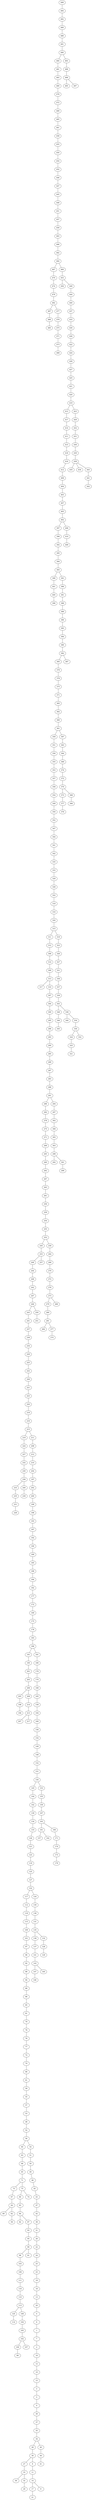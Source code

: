 graph {
  499 -- 494;
  494 -- 492;
  492 -- 489;
  489 -- 488;
  488 -- 491;
  491 -- 490;
  490 -- 484;
  484 -- 481;
  481 -- 483;
  483 -- 480;
  480 -- 478;
  478 -- 472;
  472 -- 469;
  469 -- 465;
  465 -- 461;
  461 -- 458;
  458 -- 455;
  455 -- 450;
  450 -- 454;
  454 -- 452;
  452 -- 446;
  446 -- 447;
  447 -- 445;
  445 -- 448;
  448 -- 451;
  451 -- 457;
  457 -- 459;
  459 -- 463;
  463 -- 466;
  466 -- 462;
  462 -- 464;
  464 -- 467;
  467 -- 470;
  470 -- 474;
  474 -- 479;
  479 -- 482;
  482 -- 487;
  487 -- 486;
  486 -- 485;
  482 -- 477;
  477 -- 476;
  476 -- 475;
  475 -- 471;
  471 -- 473;
  473 -- 468;
  464 -- 460;
  460 -- 453;
  453 -- 456;
  453 -- 449;
  449 -- 444;
  444 -- 440;
  440 -- 437;
  437 -- 433;
  433 -- 430;
  430 -- 426;
  426 -- 422;
  422 -- 424;
  424 -- 428;
  428 -- 427;
  427 -- 425;
  425 -- 421;
  421 -- 420;
  420 -- 419;
  419 -- 413;
  413 -- 417;
  417 -- 414;
  414 -- 411;
  411 -- 415;
  415 -- 418;
  418 -- 416;
  416 -- 412;
  412 -- 408;
  408 -- 404;
  404 -- 403;
  403 -- 407;
  407 -- 405;
  405 -- 402;
  402 -- 397;
  397 -- 396;
  396 -- 392;
  392 -- 395;
  395 -- 394;
  394 -- 393;
  393 -- 399;
  399 -- 401;
  401 -- 400;
  400 -- 398;
  393 -- 391;
  391 -- 386;
  386 -- 381;
  381 -- 388;
  388 -- 389;
  389 -- 390;
  390 -- 383;
  383 -- 384;
  384 -- 380;
  380 -- 382;
  382 -- 385;
  385 -- 379;
  379 -- 378;
  378 -- 375;
  375 -- 371;
  371 -- 365;
  365 -- 362;
  362 -- 360;
  360 -- 361;
  361 -- 359;
  359 -- 351;
  351 -- 356;
  356 -- 355;
  355 -- 353;
  353 -- 357;
  357 -- 358;
  358 -- 354;
  354 -- 349;
  349 -- 350;
  350 -- 352;
  352 -- 347;
  347 -- 344;
  344 -- 341;
  341 -- 342;
  342 -- 335;
  335 -- 333;
  333 -- 329;
  329 -- 328;
  328 -- 322;
  322 -- 318;
  318 -- 316;
  316 -- 320;
  320 -- 315;
  315 -- 311;
  311 -- 312;
  312 -- 308;
  308 -- 314;
  314 -- 309;
  309 -- 313;
  313 -- 317;
  313 -- 310;
  310 -- 307;
  307 -- 304;
  304 -- 300;
  300 -- 295;
  295 -- 296;
  296 -- 293;
  293 -- 290;
  290 -- 285;
  285 -- 289;
  289 -- 287;
  287 -- 283;
  283 -- 288;
  288 -- 291;
  291 -- 286;
  286 -- 282;
  282 -- 278;
  278 -- 275;
  275 -- 271;
  271 -- 269;
  269 -- 265;
  265 -- 260;
  260 -- 262;
  262 -- 267;
  267 -- 263;
  263 -- 261;
  261 -- 256;
  256 -- 259;
  259 -- 254;
  254 -- 255;
  255 -- 252;
  252 -- 245;
  245 -- 253;
  253 -- 249;
  249 -- 244;
  244 -- 248;
  248 -- 242;
  242 -- 247;
  247 -- 246;
  246 -- 243;
  243 -- 241;
  241 -- 237;
  237 -- 238;
  238 -- 234;
  234 -- 229;
  229 -- 225;
  225 -- 222;
  222 -- 226;
  226 -- 221;
  221 -- 223;
  223 -- 220;
  220 -- 218;
  218 -- 216;
  216 -- 215;
  215 -- 219;
  219 -- 224;
  224 -- 227;
  227 -- 232;
  232 -- 230;
  230 -- 236;
  236 -- 233;
  233 -- 235;
  235 -- 231;
  231 -- 228;
  236 -- 240;
  240 -- 239;
  215 -- 211;
  211 -- 208;
  208 -- 212;
  212 -- 210;
  210 -- 204;
  204 -- 197;
  197 -- 202;
  202 -- 200;
  200 -- 199;
  199 -- 196;
  196 -- 193;
  193 -- 187;
  187 -- 192;
  192 -- 190;
  190 -- 189;
  189 -- 185;
  185 -- 188;
  188 -- 184;
  184 -- 182;
  182 -- 177;
  177 -- 172;
  172 -- 169;
  169 -- 175;
  175 -- 178;
  178 -- 183;
  183 -- 186;
  186 -- 191;
  191 -- 195;
  195 -- 201;
  201 -- 203;
  203 -- 206;
  206 -- 205;
  205 -- 198;
  198 -- 194;
  206 -- 209;
  209 -- 214;
  214 -- 213;
  213 -- 207;
  213 -- 217;
  186 -- 181;
  181 -- 180;
  180 -- 176;
  176 -- 170;
  170 -- 168;
  168 -- 165;
  165 -- 158;
  158 -- 164;
  164 -- 160;
  160 -- 156;
  156 -- 154;
  154 -- 149;
  149 -- 148;
  148 -- 152;
  152 -- 151;
  151 -- 150;
  150 -- 145;
  145 -- 144;
  144 -- 142;
  142 -- 139;
  139 -- 134;
  134 -- 133;
  133 -- 126;
  126 -- 121;
  121 -- 123;
  123 -- 119;
  119 -- 125;
  125 -- 127;
  127 -- 122;
  122 -- 117;
  117 -- 112;
  112 -- 118;
  118 -- 115;
  115 -- 109;
  109 -- 101;
  101 -- 97;
  97 -- 96;
  96 -- 92;
  92 -- 88;
  88 -- 94;
  94 -- 89;
  89 -- 86;
  86 -- 85;
  85 -- 81;
  81 -- 79;
  79 -- 78;
  78 -- 76;
  76 -- 77;
  77 -- 72;
  72 -- 70;
  70 -- 66;
  66 -- 61;
  61 -- 59;
  59 -- 55;
  55 -- 57;
  57 -- 53;
  53 -- 48;
  48 -- 52;
  52 -- 56;
  56 -- 60;
  60 -- 63;
  63 -- 68;
  68 -- 65;
  65 -- 71;
  71 -- 73;
  73 -- 67;
  67 -- 64;
  64 -- 69;
  64 -- 62;
  62 -- 58;
  71 -- 75;
  75 -- 80;
  80 -- 83;
  83 -- 84;
  84 -- 82;
  84 -- 87;
  87 -- 93;
  93 -- 95;
  95 -- 90;
  90 -- 98;
  98 -- 103;
  103 -- 106;
  106 -- 111;
  111 -- 116;
  116 -- 110;
  110 -- 113;
  113 -- 120;
  120 -- 114;
  113 -- 108;
  108 -- 104;
  104 -- 105;
  105 -- 102;
  102 -- 100;
  100 -- 99;
  102 -- 107;
  90 -- 91;
  75 -- 74;
  56 -- 54;
  54 -- 51;
  51 -- 50;
  50 -- 49;
  49 -- 46;
  46 -- 45;
  45 -- 43;
  43 -- 47;
  47 -- 42;
  42 -- 38;
  38 -- 31;
  31 -- 26;
  26 -- 22;
  22 -- 24;
  24 -- 25;
  25 -- 23;
  23 -- 19;
  19 -- 18;
  18 -- 13;
  13 -- 20;
  20 -- 4;
  4 -- 6;
  6 -- 1;
  1 -- 7;
  7 -- 2;
  2 -- 16;
  16 -- 12;
  12 -- 10;
  10 -- 15;
  15 -- 3;
  3 -- 5;
  5 -- 0;
  0 -- 39;
  39 -- 37;
  37 -- 35;
  35 -- 34;
  34 -- 28;
  28 -- 30;
  30 -- 27;
  27 -- 33;
  33 -- 36;
  33 -- 32;
  32 -- 29;
  30 -- 8;
  8 -- 11;
  11 -- 14;
  14 -- 17;
  17 -- 21;
  14 -- 9;
  34 -- 40;
  40 -- 44;
  44 -- 41;
  122 -- 124;
  124 -- 130;
  130 -- 136;
  136 -- 131;
  131 -- 135;
  135 -- 138;
  138 -- 137;
  137 -- 141;
  141 -- 143;
  143 -- 147;
  147 -- 146;
  143 -- 140;
  135 -- 132;
  132 -- 128;
  128 -- 129;
  150 -- 153;
  153 -- 155;
  155 -- 159;
  159 -- 167;
  167 -- 163;
  163 -- 161;
  161 -- 157;
  161 -- 162;
  163 -- 166;
  166 -- 171;
  171 -- 174;
  174 -- 173;
  173 -- 179;
  246 -- 250;
  250 -- 251;
  253 -- 257;
  252 -- 258;
  258 -- 264;
  264 -- 266;
  266 -- 270;
  270 -- 272;
  272 -- 276;
  276 -- 273;
  273 -- 279;
  279 -- 280;
  280 -- 281;
  281 -- 284;
  281 -- 277;
  277 -- 274;
  273 -- 268;
  291 -- 294;
  294 -- 297;
  297 -- 302;
  302 -- 306;
  306 -- 305;
  305 -- 303;
  303 -- 298;
  298 -- 292;
  298 -- 301;
  301 -- 299;
  315 -- 319;
  319 -- 323;
  323 -- 326;
  326 -- 327;
  327 -- 331;
  331 -- 336;
  336 -- 337;
  337 -- 339;
  339 -- 343;
  343 -- 348;
  348 -- 346;
  346 -- 345;
  343 -- 338;
  338 -- 340;
  338 -- 334;
  334 -- 330;
  330 -- 324;
  324 -- 325;
  325 -- 321;
  330 -- 332;
  361 -- 367;
  367 -- 363;
  363 -- 364;
  364 -- 369;
  369 -- 374;
  374 -- 372;
  372 -- 370;
  370 -- 373;
  373 -- 377;
  377 -- 376;
  370 -- 368;
  368 -- 366;
  382 -- 387;
  402 -- 406;
  406 -- 410;
  410 -- 409;
  419 -- 423;
  423 -- 429;
  429 -- 432;
  432 -- 431;
  431 -- 436;
  436 -- 439;
  439 -- 438;
  438 -- 435;
  438 -- 434;
  438 -- 443;
  443 -- 441;
  441 -- 442;
  490 -- 493;
  493 -- 498;
  498 -- 496;
  496 -- 495;
  496 -- 497;
}
